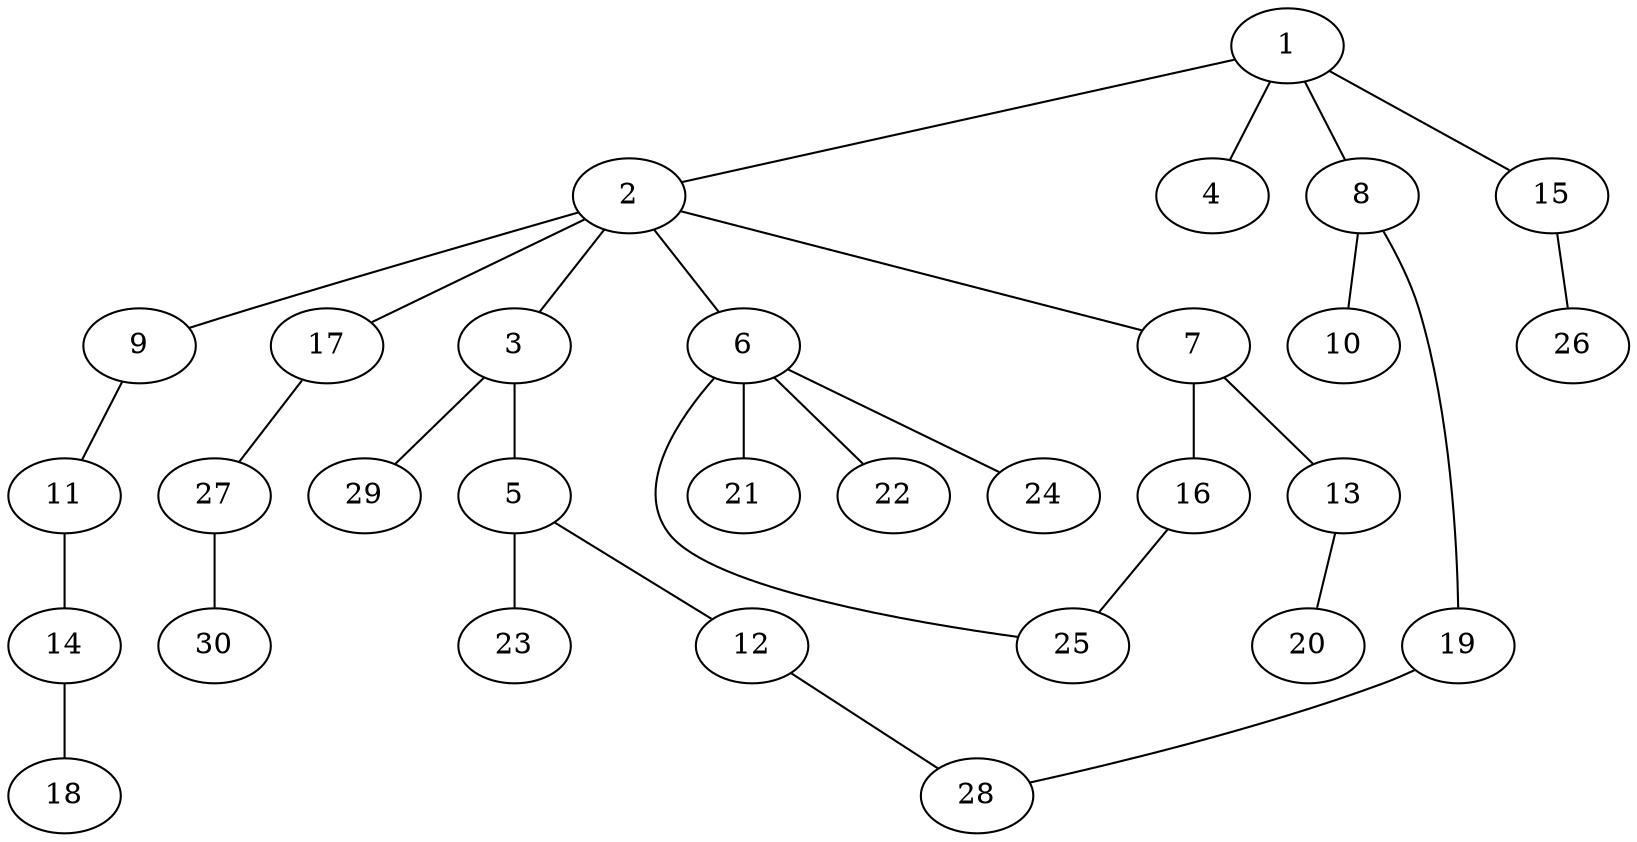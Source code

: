 graph graphname {1--2
1--4
1--8
1--15
2--3
2--6
2--7
2--9
2--17
3--5
3--29
5--12
5--23
6--21
6--22
6--24
6--25
7--13
7--16
8--10
8--19
9--11
11--14
12--28
13--20
14--18
15--26
16--25
17--27
19--28
27--30
}